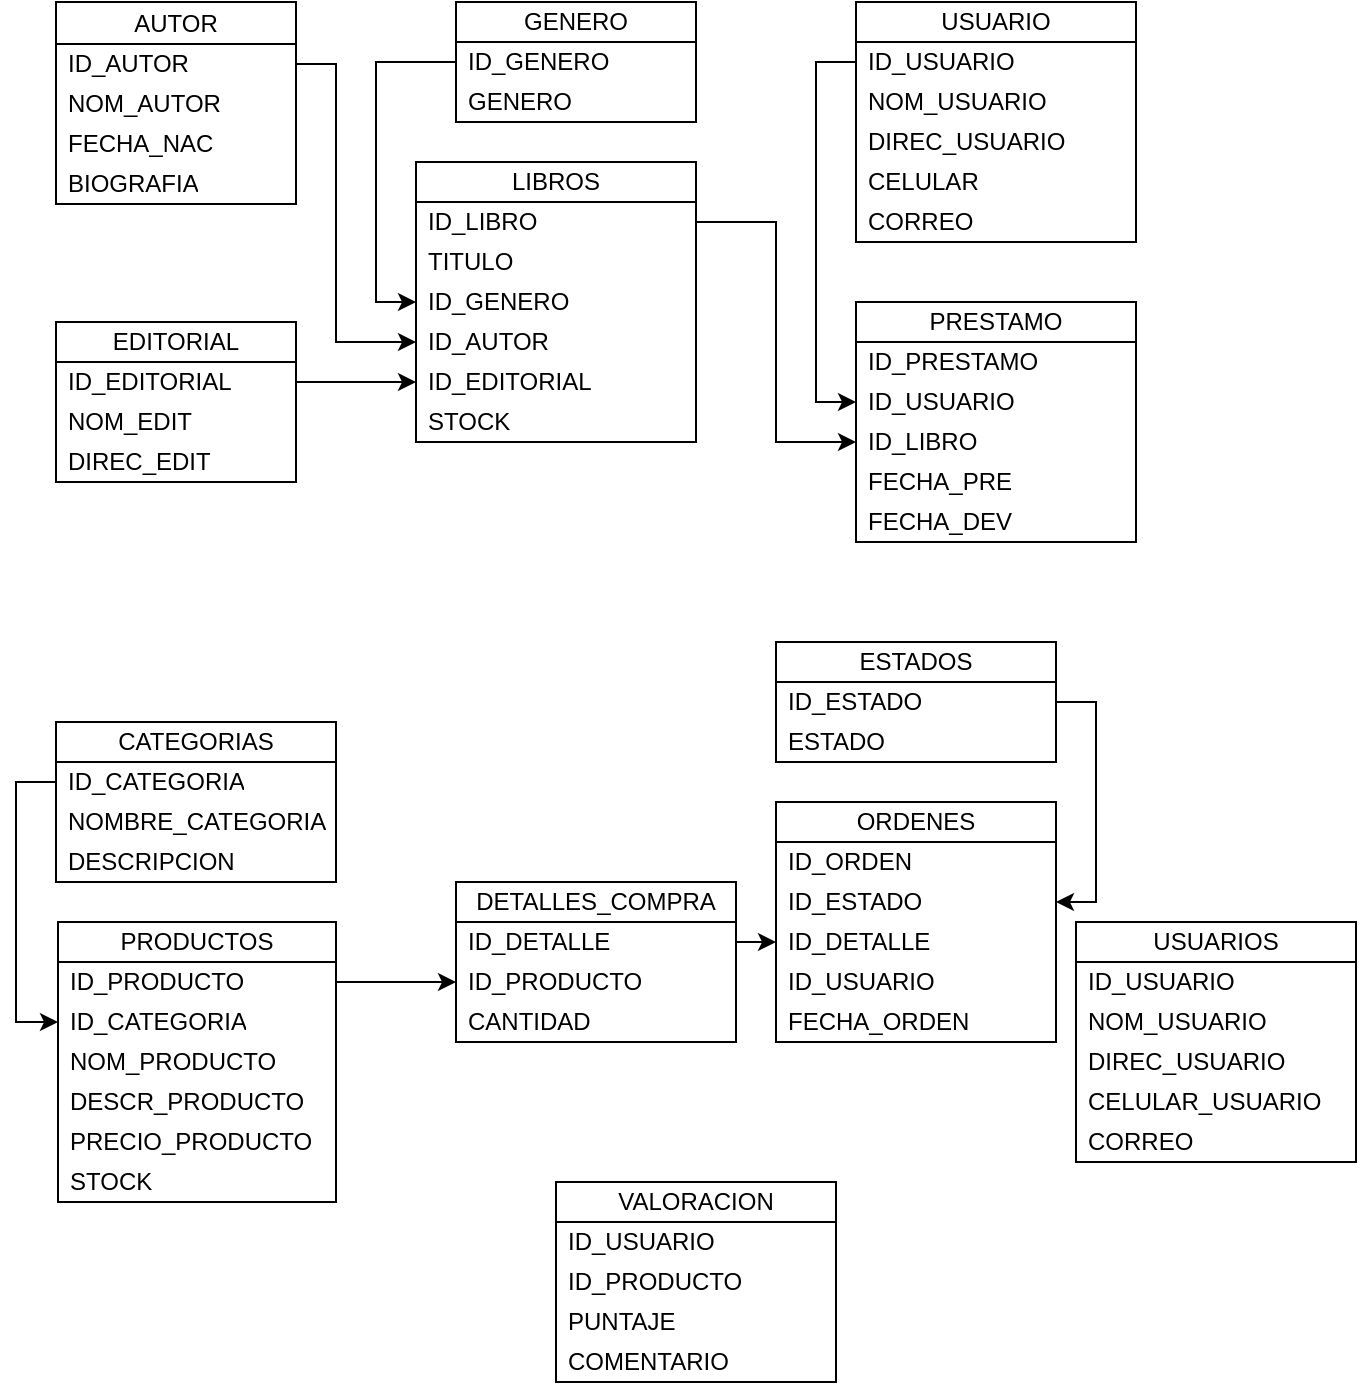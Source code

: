 <mxfile version="21.1.7" type="github">
  <diagram name="Página-1" id="Jg9sq6ZWYDZWG7IJHIOj">
    <mxGraphModel dx="880" dy="446" grid="1" gridSize="10" guides="1" tooltips="1" connect="1" arrows="1" fold="1" page="1" pageScale="1" pageWidth="827" pageHeight="1169" math="0" shadow="0">
      <root>
        <mxCell id="0" />
        <mxCell id="1" parent="0" />
        <mxCell id="0mArIqofXq3lNmtWkV4s-7" value="GENERO" style="swimlane;fontStyle=0;childLayout=stackLayout;horizontal=1;startSize=20;horizontalStack=0;resizeParent=1;resizeParentMax=0;resizeLast=0;collapsible=1;marginBottom=0;whiteSpace=wrap;html=1;" vertex="1" parent="1">
          <mxGeometry x="240" width="120" height="60" as="geometry" />
        </mxCell>
        <mxCell id="0mArIqofXq3lNmtWkV4s-8" value="ID_GENERO" style="text;strokeColor=none;fillColor=none;align=left;verticalAlign=middle;spacingLeft=4;spacingRight=4;overflow=hidden;points=[[0,0.5],[1,0.5]];portConstraint=eastwest;rotatable=0;whiteSpace=wrap;html=1;" vertex="1" parent="0mArIqofXq3lNmtWkV4s-7">
          <mxGeometry y="20" width="120" height="20" as="geometry" />
        </mxCell>
        <mxCell id="0mArIqofXq3lNmtWkV4s-9" value="GENERO" style="text;strokeColor=none;fillColor=none;align=left;verticalAlign=middle;spacingLeft=4;spacingRight=4;overflow=hidden;points=[[0,0.5],[1,0.5]];portConstraint=eastwest;rotatable=0;whiteSpace=wrap;html=1;" vertex="1" parent="0mArIqofXq3lNmtWkV4s-7">
          <mxGeometry y="40" width="120" height="20" as="geometry" />
        </mxCell>
        <mxCell id="0mArIqofXq3lNmtWkV4s-11" value="EDITORIAL" style="swimlane;fontStyle=0;childLayout=stackLayout;horizontal=1;startSize=20;horizontalStack=0;resizeParent=1;resizeParentMax=0;resizeLast=0;collapsible=1;marginBottom=0;whiteSpace=wrap;html=1;" vertex="1" parent="1">
          <mxGeometry x="40" y="160" width="120" height="80" as="geometry" />
        </mxCell>
        <mxCell id="0mArIqofXq3lNmtWkV4s-14" value="ID_EDITORIAL" style="text;strokeColor=none;fillColor=none;align=left;verticalAlign=middle;spacingLeft=4;spacingRight=4;overflow=hidden;points=[[0,0.5],[1,0.5]];portConstraint=eastwest;rotatable=0;whiteSpace=wrap;html=1;" vertex="1" parent="0mArIqofXq3lNmtWkV4s-11">
          <mxGeometry y="20" width="120" height="20" as="geometry" />
        </mxCell>
        <mxCell id="0mArIqofXq3lNmtWkV4s-12" value="NOM_EDIT" style="text;strokeColor=none;fillColor=none;align=left;verticalAlign=middle;spacingLeft=4;spacingRight=4;overflow=hidden;points=[[0,0.5],[1,0.5]];portConstraint=eastwest;rotatable=0;whiteSpace=wrap;html=1;" vertex="1" parent="0mArIqofXq3lNmtWkV4s-11">
          <mxGeometry y="40" width="120" height="20" as="geometry" />
        </mxCell>
        <mxCell id="0mArIqofXq3lNmtWkV4s-13" value="DIREC_EDIT" style="text;strokeColor=none;fillColor=none;align=left;verticalAlign=middle;spacingLeft=4;spacingRight=4;overflow=hidden;points=[[0,0.5],[1,0.5]];portConstraint=eastwest;rotatable=0;whiteSpace=wrap;html=1;" vertex="1" parent="0mArIqofXq3lNmtWkV4s-11">
          <mxGeometry y="60" width="120" height="20" as="geometry" />
        </mxCell>
        <mxCell id="0mArIqofXq3lNmtWkV4s-23" value="USUARIO" style="swimlane;fontStyle=0;childLayout=stackLayout;horizontal=1;startSize=20;horizontalStack=0;resizeParent=1;resizeParentMax=0;resizeLast=0;collapsible=1;marginBottom=0;whiteSpace=wrap;html=1;" vertex="1" parent="1">
          <mxGeometry x="440" width="140" height="120" as="geometry" />
        </mxCell>
        <mxCell id="0mArIqofXq3lNmtWkV4s-24" value="ID_USUARIO" style="text;strokeColor=none;fillColor=none;align=left;verticalAlign=middle;spacingLeft=4;spacingRight=4;overflow=hidden;points=[[0,0.5],[1,0.5]];portConstraint=eastwest;rotatable=0;whiteSpace=wrap;html=1;" vertex="1" parent="0mArIqofXq3lNmtWkV4s-23">
          <mxGeometry y="20" width="140" height="20" as="geometry" />
        </mxCell>
        <mxCell id="0mArIqofXq3lNmtWkV4s-25" value="NOM_USUARIO" style="text;strokeColor=none;fillColor=none;align=left;verticalAlign=middle;spacingLeft=4;spacingRight=4;overflow=hidden;points=[[0,0.5],[1,0.5]];portConstraint=eastwest;rotatable=0;whiteSpace=wrap;html=1;" vertex="1" parent="0mArIqofXq3lNmtWkV4s-23">
          <mxGeometry y="40" width="140" height="20" as="geometry" />
        </mxCell>
        <mxCell id="0mArIqofXq3lNmtWkV4s-26" value="DIREC_USUARIO" style="text;strokeColor=none;fillColor=none;align=left;verticalAlign=middle;spacingLeft=4;spacingRight=4;overflow=hidden;points=[[0,0.5],[1,0.5]];portConstraint=eastwest;rotatable=0;whiteSpace=wrap;html=1;" vertex="1" parent="0mArIqofXq3lNmtWkV4s-23">
          <mxGeometry y="60" width="140" height="20" as="geometry" />
        </mxCell>
        <mxCell id="0mArIqofXq3lNmtWkV4s-39" value="CELULAR" style="text;strokeColor=none;fillColor=none;align=left;verticalAlign=middle;spacingLeft=4;spacingRight=4;overflow=hidden;points=[[0,0.5],[1,0.5]];portConstraint=eastwest;rotatable=0;whiteSpace=wrap;html=1;" vertex="1" parent="0mArIqofXq3lNmtWkV4s-23">
          <mxGeometry y="80" width="140" height="20" as="geometry" />
        </mxCell>
        <mxCell id="0mArIqofXq3lNmtWkV4s-38" value="CORREO" style="text;strokeColor=none;fillColor=none;align=left;verticalAlign=middle;spacingLeft=4;spacingRight=4;overflow=hidden;points=[[0,0.5],[1,0.5]];portConstraint=eastwest;rotatable=0;whiteSpace=wrap;html=1;" vertex="1" parent="0mArIqofXq3lNmtWkV4s-23">
          <mxGeometry y="100" width="140" height="20" as="geometry" />
        </mxCell>
        <mxCell id="0mArIqofXq3lNmtWkV4s-27" value="AUTOR" style="swimlane;fontStyle=0;childLayout=stackLayout;horizontal=1;startSize=21;horizontalStack=0;resizeParent=1;resizeParentMax=0;resizeLast=0;collapsible=1;marginBottom=0;whiteSpace=wrap;html=1;" vertex="1" parent="1">
          <mxGeometry x="40" width="120" height="101" as="geometry" />
        </mxCell>
        <mxCell id="0mArIqofXq3lNmtWkV4s-28" value="ID_AUTOR" style="text;strokeColor=none;fillColor=none;align=left;verticalAlign=middle;spacingLeft=4;spacingRight=4;overflow=hidden;points=[[0,0.5],[1,0.5]];portConstraint=eastwest;rotatable=0;whiteSpace=wrap;html=1;" vertex="1" parent="0mArIqofXq3lNmtWkV4s-27">
          <mxGeometry y="21" width="120" height="20" as="geometry" />
        </mxCell>
        <mxCell id="0mArIqofXq3lNmtWkV4s-29" value="NOM_AUTOR" style="text;strokeColor=none;fillColor=none;align=left;verticalAlign=middle;spacingLeft=4;spacingRight=4;overflow=hidden;points=[[0,0.5],[1,0.5]];portConstraint=eastwest;rotatable=0;whiteSpace=wrap;html=1;" vertex="1" parent="0mArIqofXq3lNmtWkV4s-27">
          <mxGeometry y="41" width="120" height="20" as="geometry" />
        </mxCell>
        <mxCell id="0mArIqofXq3lNmtWkV4s-30" value="FECHA_NAC" style="text;strokeColor=none;fillColor=none;align=left;verticalAlign=middle;spacingLeft=4;spacingRight=4;overflow=hidden;points=[[0,0.5],[1,0.5]];portConstraint=eastwest;rotatable=0;whiteSpace=wrap;html=1;" vertex="1" parent="0mArIqofXq3lNmtWkV4s-27">
          <mxGeometry y="61" width="120" height="20" as="geometry" />
        </mxCell>
        <mxCell id="0mArIqofXq3lNmtWkV4s-37" value="BIOGRAFIA" style="text;strokeColor=none;fillColor=none;align=left;verticalAlign=middle;spacingLeft=4;spacingRight=4;overflow=hidden;points=[[0,0.5],[1,0.5]];portConstraint=eastwest;rotatable=0;whiteSpace=wrap;html=1;" vertex="1" parent="0mArIqofXq3lNmtWkV4s-27">
          <mxGeometry y="81" width="120" height="20" as="geometry" />
        </mxCell>
        <mxCell id="0mArIqofXq3lNmtWkV4s-31" value="LIBROS" style="swimlane;fontStyle=0;childLayout=stackLayout;horizontal=1;startSize=20;horizontalStack=0;resizeParent=1;resizeParentMax=0;resizeLast=0;collapsible=1;marginBottom=0;whiteSpace=wrap;html=1;" vertex="1" parent="1">
          <mxGeometry x="220" y="80" width="140" height="140" as="geometry" />
        </mxCell>
        <mxCell id="0mArIqofXq3lNmtWkV4s-51" value="ID_LIBRO" style="text;strokeColor=none;fillColor=none;align=left;verticalAlign=middle;spacingLeft=4;spacingRight=4;overflow=hidden;points=[[0,0.5],[1,0.5]];portConstraint=eastwest;rotatable=0;whiteSpace=wrap;html=1;" vertex="1" parent="0mArIqofXq3lNmtWkV4s-31">
          <mxGeometry y="20" width="140" height="20" as="geometry" />
        </mxCell>
        <mxCell id="0mArIqofXq3lNmtWkV4s-32" value="TITULO" style="text;strokeColor=none;fillColor=none;align=left;verticalAlign=middle;spacingLeft=4;spacingRight=4;overflow=hidden;points=[[0,0.5],[1,0.5]];portConstraint=eastwest;rotatable=0;whiteSpace=wrap;html=1;" vertex="1" parent="0mArIqofXq3lNmtWkV4s-31">
          <mxGeometry y="40" width="140" height="20" as="geometry" />
        </mxCell>
        <mxCell id="0mArIqofXq3lNmtWkV4s-34" value="ID_GENERO" style="text;strokeColor=none;fillColor=none;align=left;verticalAlign=middle;spacingLeft=4;spacingRight=4;overflow=hidden;points=[[0,0.5],[1,0.5]];portConstraint=eastwest;rotatable=0;whiteSpace=wrap;html=1;" vertex="1" parent="0mArIqofXq3lNmtWkV4s-31">
          <mxGeometry y="60" width="140" height="20" as="geometry" />
        </mxCell>
        <mxCell id="0mArIqofXq3lNmtWkV4s-33" value="ID_AUTOR" style="text;strokeColor=none;fillColor=none;align=left;verticalAlign=middle;spacingLeft=4;spacingRight=4;overflow=hidden;points=[[0,0.5],[1,0.5]];portConstraint=eastwest;rotatable=0;whiteSpace=wrap;html=1;" vertex="1" parent="0mArIqofXq3lNmtWkV4s-31">
          <mxGeometry y="80" width="140" height="20" as="geometry" />
        </mxCell>
        <mxCell id="0mArIqofXq3lNmtWkV4s-36" value="ID_EDITORIAL" style="text;strokeColor=none;fillColor=none;align=left;verticalAlign=middle;spacingLeft=4;spacingRight=4;overflow=hidden;points=[[0,0.5],[1,0.5]];portConstraint=eastwest;rotatable=0;whiteSpace=wrap;html=1;" vertex="1" parent="0mArIqofXq3lNmtWkV4s-31">
          <mxGeometry y="100" width="140" height="20" as="geometry" />
        </mxCell>
        <mxCell id="0mArIqofXq3lNmtWkV4s-35" value="STOCK" style="text;strokeColor=none;fillColor=none;align=left;verticalAlign=middle;spacingLeft=4;spacingRight=4;overflow=hidden;points=[[0,0.5],[1,0.5]];portConstraint=eastwest;rotatable=0;whiteSpace=wrap;html=1;" vertex="1" parent="0mArIqofXq3lNmtWkV4s-31">
          <mxGeometry y="120" width="140" height="20" as="geometry" />
        </mxCell>
        <mxCell id="0mArIqofXq3lNmtWkV4s-41" value="PRESTAMO" style="swimlane;fontStyle=0;childLayout=stackLayout;horizontal=1;startSize=20;horizontalStack=0;resizeParent=1;resizeParentMax=0;resizeLast=0;collapsible=1;marginBottom=0;whiteSpace=wrap;html=1;" vertex="1" parent="1">
          <mxGeometry x="440" y="150" width="140" height="120" as="geometry" />
        </mxCell>
        <mxCell id="0mArIqofXq3lNmtWkV4s-42" value="ID_PRESTAMO" style="text;strokeColor=none;fillColor=none;align=left;verticalAlign=middle;spacingLeft=4;spacingRight=4;overflow=hidden;points=[[0,0.5],[1,0.5]];portConstraint=eastwest;rotatable=0;whiteSpace=wrap;html=1;" vertex="1" parent="0mArIqofXq3lNmtWkV4s-41">
          <mxGeometry y="20" width="140" height="20" as="geometry" />
        </mxCell>
        <mxCell id="0mArIqofXq3lNmtWkV4s-43" value="ID_USUARIO" style="text;strokeColor=none;fillColor=none;align=left;verticalAlign=middle;spacingLeft=4;spacingRight=4;overflow=hidden;points=[[0,0.5],[1,0.5]];portConstraint=eastwest;rotatable=0;whiteSpace=wrap;html=1;" vertex="1" parent="0mArIqofXq3lNmtWkV4s-41">
          <mxGeometry y="40" width="140" height="20" as="geometry" />
        </mxCell>
        <mxCell id="0mArIqofXq3lNmtWkV4s-49" value="ID_LIBRO" style="text;strokeColor=none;fillColor=none;align=left;verticalAlign=middle;spacingLeft=4;spacingRight=4;overflow=hidden;points=[[0,0.5],[1,0.5]];portConstraint=eastwest;rotatable=0;whiteSpace=wrap;html=1;" vertex="1" parent="0mArIqofXq3lNmtWkV4s-41">
          <mxGeometry y="60" width="140" height="20" as="geometry" />
        </mxCell>
        <mxCell id="0mArIqofXq3lNmtWkV4s-44" value="FECHA_PRE" style="text;strokeColor=none;fillColor=none;align=left;verticalAlign=middle;spacingLeft=4;spacingRight=4;overflow=hidden;points=[[0,0.5],[1,0.5]];portConstraint=eastwest;rotatable=0;whiteSpace=wrap;html=1;" vertex="1" parent="0mArIqofXq3lNmtWkV4s-41">
          <mxGeometry y="80" width="140" height="20" as="geometry" />
        </mxCell>
        <mxCell id="0mArIqofXq3lNmtWkV4s-45" value="FECHA_DEV" style="text;strokeColor=none;fillColor=none;align=left;verticalAlign=middle;spacingLeft=4;spacingRight=4;overflow=hidden;points=[[0,0.5],[1,0.5]];portConstraint=eastwest;rotatable=0;whiteSpace=wrap;html=1;" vertex="1" parent="0mArIqofXq3lNmtWkV4s-41">
          <mxGeometry y="100" width="140" height="20" as="geometry" />
        </mxCell>
        <mxCell id="0mArIqofXq3lNmtWkV4s-53" style="edgeStyle=orthogonalEdgeStyle;rounded=0;orthogonalLoop=1;jettySize=auto;html=1;exitX=1;exitY=0.5;exitDx=0;exitDy=0;entryX=0;entryY=0.5;entryDx=0;entryDy=0;" edge="1" parent="1" source="0mArIqofXq3lNmtWkV4s-28" target="0mArIqofXq3lNmtWkV4s-33">
          <mxGeometry relative="1" as="geometry">
            <Array as="points">
              <mxPoint x="180" y="31" />
              <mxPoint x="180" y="170" />
            </Array>
          </mxGeometry>
        </mxCell>
        <mxCell id="0mArIqofXq3lNmtWkV4s-54" style="edgeStyle=orthogonalEdgeStyle;rounded=0;orthogonalLoop=1;jettySize=auto;html=1;exitX=1;exitY=0.5;exitDx=0;exitDy=0;entryX=0;entryY=0.5;entryDx=0;entryDy=0;" edge="1" parent="1" source="0mArIqofXq3lNmtWkV4s-14" target="0mArIqofXq3lNmtWkV4s-36">
          <mxGeometry relative="1" as="geometry" />
        </mxCell>
        <mxCell id="0mArIqofXq3lNmtWkV4s-55" style="edgeStyle=orthogonalEdgeStyle;rounded=0;orthogonalLoop=1;jettySize=auto;html=1;exitX=0;exitY=0.5;exitDx=0;exitDy=0;entryX=0;entryY=0.5;entryDx=0;entryDy=0;" edge="1" parent="1" source="0mArIqofXq3lNmtWkV4s-8" target="0mArIqofXq3lNmtWkV4s-34">
          <mxGeometry relative="1" as="geometry" />
        </mxCell>
        <mxCell id="0mArIqofXq3lNmtWkV4s-56" style="edgeStyle=orthogonalEdgeStyle;rounded=0;orthogonalLoop=1;jettySize=auto;html=1;exitX=0;exitY=0.5;exitDx=0;exitDy=0;entryX=0;entryY=0.5;entryDx=0;entryDy=0;" edge="1" parent="1" source="0mArIqofXq3lNmtWkV4s-24" target="0mArIqofXq3lNmtWkV4s-43">
          <mxGeometry relative="1" as="geometry" />
        </mxCell>
        <mxCell id="0mArIqofXq3lNmtWkV4s-57" style="edgeStyle=orthogonalEdgeStyle;rounded=0;orthogonalLoop=1;jettySize=auto;html=1;exitX=1;exitY=0.5;exitDx=0;exitDy=0;entryX=0;entryY=0.5;entryDx=0;entryDy=0;" edge="1" parent="1" source="0mArIqofXq3lNmtWkV4s-51" target="0mArIqofXq3lNmtWkV4s-49">
          <mxGeometry relative="1" as="geometry" />
        </mxCell>
        <mxCell id="0mArIqofXq3lNmtWkV4s-58" value="PRODUCTOS" style="swimlane;fontStyle=0;childLayout=stackLayout;horizontal=1;startSize=20;horizontalStack=0;resizeParent=1;resizeParentMax=0;resizeLast=0;collapsible=1;marginBottom=0;whiteSpace=wrap;html=1;" vertex="1" parent="1">
          <mxGeometry x="41" y="460" width="139" height="140" as="geometry" />
        </mxCell>
        <mxCell id="0mArIqofXq3lNmtWkV4s-59" value="ID_PRODUCTO" style="text;strokeColor=none;fillColor=none;align=left;verticalAlign=middle;spacingLeft=4;spacingRight=4;overflow=hidden;points=[[0,0.5],[1,0.5]];portConstraint=eastwest;rotatable=0;whiteSpace=wrap;html=1;" vertex="1" parent="0mArIqofXq3lNmtWkV4s-58">
          <mxGeometry y="20" width="139" height="20" as="geometry" />
        </mxCell>
        <mxCell id="0mArIqofXq3lNmtWkV4s-124" value="ID_CATEGORIA" style="text;strokeColor=none;fillColor=none;align=left;verticalAlign=middle;spacingLeft=4;spacingRight=4;overflow=hidden;points=[[0,0.5],[1,0.5]];portConstraint=eastwest;rotatable=0;whiteSpace=wrap;html=1;" vertex="1" parent="0mArIqofXq3lNmtWkV4s-58">
          <mxGeometry y="40" width="139" height="20" as="geometry" />
        </mxCell>
        <mxCell id="0mArIqofXq3lNmtWkV4s-104" value="NOM_PRODUCTO" style="text;strokeColor=none;fillColor=none;align=left;verticalAlign=middle;spacingLeft=4;spacingRight=4;overflow=hidden;points=[[0,0.5],[1,0.5]];portConstraint=eastwest;rotatable=0;whiteSpace=wrap;html=1;" vertex="1" parent="0mArIqofXq3lNmtWkV4s-58">
          <mxGeometry y="60" width="139" height="20" as="geometry" />
        </mxCell>
        <mxCell id="0mArIqofXq3lNmtWkV4s-103" value="DESCR_PRODUCTO" style="text;strokeColor=none;fillColor=none;align=left;verticalAlign=middle;spacingLeft=4;spacingRight=4;overflow=hidden;points=[[0,0.5],[1,0.5]];portConstraint=eastwest;rotatable=0;whiteSpace=wrap;html=1;" vertex="1" parent="0mArIqofXq3lNmtWkV4s-58">
          <mxGeometry y="80" width="139" height="20" as="geometry" />
        </mxCell>
        <mxCell id="0mArIqofXq3lNmtWkV4s-102" value="PRECIO_PRODUCTO" style="text;strokeColor=none;fillColor=none;align=left;verticalAlign=middle;spacingLeft=4;spacingRight=4;overflow=hidden;points=[[0,0.5],[1,0.5]];portConstraint=eastwest;rotatable=0;whiteSpace=wrap;html=1;" vertex="1" parent="0mArIqofXq3lNmtWkV4s-58">
          <mxGeometry y="100" width="139" height="20" as="geometry" />
        </mxCell>
        <mxCell id="0mArIqofXq3lNmtWkV4s-119" value="STOCK" style="text;strokeColor=none;fillColor=none;align=left;verticalAlign=middle;spacingLeft=4;spacingRight=4;overflow=hidden;points=[[0,0.5],[1,0.5]];portConstraint=eastwest;rotatable=0;whiteSpace=wrap;html=1;" vertex="1" parent="0mArIqofXq3lNmtWkV4s-58">
          <mxGeometry y="120" width="139" height="20" as="geometry" />
        </mxCell>
        <mxCell id="0mArIqofXq3lNmtWkV4s-62" value="CATEGORIAS" style="swimlane;fontStyle=0;childLayout=stackLayout;horizontal=1;startSize=20;horizontalStack=0;resizeParent=1;resizeParentMax=0;resizeLast=0;collapsible=1;marginBottom=0;whiteSpace=wrap;html=1;" vertex="1" parent="1">
          <mxGeometry x="40" y="360" width="140" height="80" as="geometry" />
        </mxCell>
        <mxCell id="0mArIqofXq3lNmtWkV4s-63" value="ID_CATEGORIA" style="text;strokeColor=none;fillColor=none;align=left;verticalAlign=middle;spacingLeft=4;spacingRight=4;overflow=hidden;points=[[0,0.5],[1,0.5]];portConstraint=eastwest;rotatable=0;whiteSpace=wrap;html=1;" vertex="1" parent="0mArIqofXq3lNmtWkV4s-62">
          <mxGeometry y="20" width="140" height="20" as="geometry" />
        </mxCell>
        <mxCell id="0mArIqofXq3lNmtWkV4s-64" value="NOMBRE_CATEGORIA" style="text;strokeColor=none;fillColor=none;align=left;verticalAlign=middle;spacingLeft=4;spacingRight=4;overflow=hidden;points=[[0,0.5],[1,0.5]];portConstraint=eastwest;rotatable=0;whiteSpace=wrap;html=1;" vertex="1" parent="0mArIqofXq3lNmtWkV4s-62">
          <mxGeometry y="40" width="140" height="20" as="geometry" />
        </mxCell>
        <mxCell id="0mArIqofXq3lNmtWkV4s-105" value="DESCRIPCION" style="text;strokeColor=none;fillColor=none;align=left;verticalAlign=middle;spacingLeft=4;spacingRight=4;overflow=hidden;points=[[0,0.5],[1,0.5]];portConstraint=eastwest;rotatable=0;whiteSpace=wrap;html=1;" vertex="1" parent="0mArIqofXq3lNmtWkV4s-62">
          <mxGeometry y="60" width="140" height="20" as="geometry" />
        </mxCell>
        <mxCell id="0mArIqofXq3lNmtWkV4s-66" value="USUARIOS" style="swimlane;fontStyle=0;childLayout=stackLayout;horizontal=1;startSize=20;horizontalStack=0;resizeParent=1;resizeParentMax=0;resizeLast=0;collapsible=1;marginBottom=0;whiteSpace=wrap;html=1;" vertex="1" parent="1">
          <mxGeometry x="550" y="460" width="140" height="120" as="geometry" />
        </mxCell>
        <mxCell id="0mArIqofXq3lNmtWkV4s-130" value="ID_USUARIO" style="text;strokeColor=none;fillColor=none;align=left;verticalAlign=middle;spacingLeft=4;spacingRight=4;overflow=hidden;points=[[0,0.5],[1,0.5]];portConstraint=eastwest;rotatable=0;whiteSpace=wrap;html=1;" vertex="1" parent="0mArIqofXq3lNmtWkV4s-66">
          <mxGeometry y="20" width="140" height="20" as="geometry" />
        </mxCell>
        <mxCell id="0mArIqofXq3lNmtWkV4s-67" value="NOM_USUARIO" style="text;strokeColor=none;fillColor=none;align=left;verticalAlign=middle;spacingLeft=4;spacingRight=4;overflow=hidden;points=[[0,0.5],[1,0.5]];portConstraint=eastwest;rotatable=0;whiteSpace=wrap;html=1;" vertex="1" parent="0mArIqofXq3lNmtWkV4s-66">
          <mxGeometry y="40" width="140" height="20" as="geometry" />
        </mxCell>
        <mxCell id="0mArIqofXq3lNmtWkV4s-68" value="DIREC_USUARIO" style="text;strokeColor=none;fillColor=none;align=left;verticalAlign=middle;spacingLeft=4;spacingRight=4;overflow=hidden;points=[[0,0.5],[1,0.5]];portConstraint=eastwest;rotatable=0;whiteSpace=wrap;html=1;" vertex="1" parent="0mArIqofXq3lNmtWkV4s-66">
          <mxGeometry y="60" width="140" height="20" as="geometry" />
        </mxCell>
        <mxCell id="0mArIqofXq3lNmtWkV4s-69" value="CELULAR_USUARIO" style="text;strokeColor=none;fillColor=none;align=left;verticalAlign=middle;spacingLeft=4;spacingRight=4;overflow=hidden;points=[[0,0.5],[1,0.5]];portConstraint=eastwest;rotatable=0;whiteSpace=wrap;html=1;" vertex="1" parent="0mArIqofXq3lNmtWkV4s-66">
          <mxGeometry y="80" width="140" height="20" as="geometry" />
        </mxCell>
        <mxCell id="0mArIqofXq3lNmtWkV4s-108" value="CORREO" style="text;strokeColor=none;fillColor=none;align=left;verticalAlign=middle;spacingLeft=4;spacingRight=4;overflow=hidden;points=[[0,0.5],[1,0.5]];portConstraint=eastwest;rotatable=0;whiteSpace=wrap;html=1;" vertex="1" parent="0mArIqofXq3lNmtWkV4s-66">
          <mxGeometry y="100" width="140" height="20" as="geometry" />
        </mxCell>
        <mxCell id="0mArIqofXq3lNmtWkV4s-70" value="ORDENES" style="swimlane;fontStyle=0;childLayout=stackLayout;horizontal=1;startSize=20;horizontalStack=0;resizeParent=1;resizeParentMax=0;resizeLast=0;collapsible=1;marginBottom=0;whiteSpace=wrap;html=1;" vertex="1" parent="1">
          <mxGeometry x="400" y="400" width="140" height="120" as="geometry" />
        </mxCell>
        <mxCell id="0mArIqofXq3lNmtWkV4s-71" value="ID_ORDEN" style="text;strokeColor=none;fillColor=none;align=left;verticalAlign=middle;spacingLeft=4;spacingRight=4;overflow=hidden;points=[[0,0.5],[1,0.5]];portConstraint=eastwest;rotatable=0;whiteSpace=wrap;html=1;" vertex="1" parent="0mArIqofXq3lNmtWkV4s-70">
          <mxGeometry y="20" width="140" height="20" as="geometry" />
        </mxCell>
        <mxCell id="0mArIqofXq3lNmtWkV4s-117" value="ID_ESTADO" style="text;strokeColor=none;fillColor=none;align=left;verticalAlign=middle;spacingLeft=4;spacingRight=4;overflow=hidden;points=[[0,0.5],[1,0.5]];portConstraint=eastwest;rotatable=0;whiteSpace=wrap;html=1;" vertex="1" parent="0mArIqofXq3lNmtWkV4s-70">
          <mxGeometry y="40" width="140" height="20" as="geometry" />
        </mxCell>
        <mxCell id="0mArIqofXq3lNmtWkV4s-72" value="ID_DETALLE" style="text;strokeColor=none;fillColor=none;align=left;verticalAlign=middle;spacingLeft=4;spacingRight=4;overflow=hidden;points=[[0,0.5],[1,0.5]];portConstraint=eastwest;rotatable=0;whiteSpace=wrap;html=1;" vertex="1" parent="0mArIqofXq3lNmtWkV4s-70">
          <mxGeometry y="60" width="140" height="20" as="geometry" />
        </mxCell>
        <mxCell id="0mArIqofXq3lNmtWkV4s-73" value="ID_USUARIO" style="text;strokeColor=none;fillColor=none;align=left;verticalAlign=middle;spacingLeft=4;spacingRight=4;overflow=hidden;points=[[0,0.5],[1,0.5]];portConstraint=eastwest;rotatable=0;whiteSpace=wrap;html=1;" vertex="1" parent="0mArIqofXq3lNmtWkV4s-70">
          <mxGeometry y="80" width="140" height="20" as="geometry" />
        </mxCell>
        <mxCell id="0mArIqofXq3lNmtWkV4s-118" value="FECHA_ORDEN" style="text;strokeColor=none;fillColor=none;align=left;verticalAlign=middle;spacingLeft=4;spacingRight=4;overflow=hidden;points=[[0,0.5],[1,0.5]];portConstraint=eastwest;rotatable=0;whiteSpace=wrap;html=1;" vertex="1" parent="0mArIqofXq3lNmtWkV4s-70">
          <mxGeometry y="100" width="140" height="20" as="geometry" />
        </mxCell>
        <mxCell id="0mArIqofXq3lNmtWkV4s-74" value="ESTADOS" style="swimlane;fontStyle=0;childLayout=stackLayout;horizontal=1;startSize=20;horizontalStack=0;resizeParent=1;resizeParentMax=0;resizeLast=0;collapsible=1;marginBottom=0;whiteSpace=wrap;html=1;" vertex="1" parent="1">
          <mxGeometry x="400" y="320" width="140" height="60" as="geometry" />
        </mxCell>
        <mxCell id="0mArIqofXq3lNmtWkV4s-75" value="ID_ESTADO" style="text;strokeColor=none;fillColor=none;align=left;verticalAlign=middle;spacingLeft=4;spacingRight=4;overflow=hidden;points=[[0,0.5],[1,0.5]];portConstraint=eastwest;rotatable=0;whiteSpace=wrap;html=1;" vertex="1" parent="0mArIqofXq3lNmtWkV4s-74">
          <mxGeometry y="20" width="140" height="20" as="geometry" />
        </mxCell>
        <mxCell id="0mArIqofXq3lNmtWkV4s-76" value="ESTADO" style="text;strokeColor=none;fillColor=none;align=left;verticalAlign=middle;spacingLeft=4;spacingRight=4;overflow=hidden;points=[[0,0.5],[1,0.5]];portConstraint=eastwest;rotatable=0;whiteSpace=wrap;html=1;" vertex="1" parent="0mArIqofXq3lNmtWkV4s-74">
          <mxGeometry y="40" width="140" height="20" as="geometry" />
        </mxCell>
        <mxCell id="0mArIqofXq3lNmtWkV4s-78" value="DETALLES_COMPRA" style="swimlane;fontStyle=0;childLayout=stackLayout;horizontal=1;startSize=20;horizontalStack=0;resizeParent=1;resizeParentMax=0;resizeLast=0;collapsible=1;marginBottom=0;whiteSpace=wrap;html=1;" vertex="1" parent="1">
          <mxGeometry x="240" y="440" width="140" height="80" as="geometry" />
        </mxCell>
        <mxCell id="0mArIqofXq3lNmtWkV4s-79" value="ID_DETALLE" style="text;strokeColor=none;fillColor=none;align=left;verticalAlign=middle;spacingLeft=4;spacingRight=4;overflow=hidden;points=[[0,0.5],[1,0.5]];portConstraint=eastwest;rotatable=0;whiteSpace=wrap;html=1;" vertex="1" parent="0mArIqofXq3lNmtWkV4s-78">
          <mxGeometry y="20" width="140" height="20" as="geometry" />
        </mxCell>
        <mxCell id="0mArIqofXq3lNmtWkV4s-80" value="ID_PRODUCTO" style="text;strokeColor=none;fillColor=none;align=left;verticalAlign=middle;spacingLeft=4;spacingRight=4;overflow=hidden;points=[[0,0.5],[1,0.5]];portConstraint=eastwest;rotatable=0;whiteSpace=wrap;html=1;" vertex="1" parent="0mArIqofXq3lNmtWkV4s-78">
          <mxGeometry y="40" width="140" height="20" as="geometry" />
        </mxCell>
        <mxCell id="0mArIqofXq3lNmtWkV4s-81" value="CANTIDAD" style="text;strokeColor=none;fillColor=none;align=left;verticalAlign=middle;spacingLeft=4;spacingRight=4;overflow=hidden;points=[[0,0.5],[1,0.5]];portConstraint=eastwest;rotatable=0;whiteSpace=wrap;html=1;" vertex="1" parent="0mArIqofXq3lNmtWkV4s-78">
          <mxGeometry y="60" width="140" height="20" as="geometry" />
        </mxCell>
        <mxCell id="0mArIqofXq3lNmtWkV4s-82" value="VALORACION" style="swimlane;fontStyle=0;childLayout=stackLayout;horizontal=1;startSize=20;horizontalStack=0;resizeParent=1;resizeParentMax=0;resizeLast=0;collapsible=1;marginBottom=0;whiteSpace=wrap;html=1;" vertex="1" parent="1">
          <mxGeometry x="290" y="590" width="140" height="100" as="geometry" />
        </mxCell>
        <mxCell id="0mArIqofXq3lNmtWkV4s-84" value="ID_USUARIO" style="text;strokeColor=none;fillColor=none;align=left;verticalAlign=middle;spacingLeft=4;spacingRight=4;overflow=hidden;points=[[0,0.5],[1,0.5]];portConstraint=eastwest;rotatable=0;whiteSpace=wrap;html=1;" vertex="1" parent="0mArIqofXq3lNmtWkV4s-82">
          <mxGeometry y="20" width="140" height="20" as="geometry" />
        </mxCell>
        <mxCell id="0mArIqofXq3lNmtWkV4s-83" value="ID_PRODUCTO" style="text;strokeColor=none;fillColor=none;align=left;verticalAlign=middle;spacingLeft=4;spacingRight=4;overflow=hidden;points=[[0,0.5],[1,0.5]];portConstraint=eastwest;rotatable=0;whiteSpace=wrap;html=1;" vertex="1" parent="0mArIqofXq3lNmtWkV4s-82">
          <mxGeometry y="40" width="140" height="20" as="geometry" />
        </mxCell>
        <mxCell id="0mArIqofXq3lNmtWkV4s-122" value="PUNTAJE" style="text;strokeColor=none;fillColor=none;align=left;verticalAlign=middle;spacingLeft=4;spacingRight=4;overflow=hidden;points=[[0,0.5],[1,0.5]];portConstraint=eastwest;rotatable=0;whiteSpace=wrap;html=1;" vertex="1" parent="0mArIqofXq3lNmtWkV4s-82">
          <mxGeometry y="60" width="140" height="20" as="geometry" />
        </mxCell>
        <mxCell id="0mArIqofXq3lNmtWkV4s-85" value="COMENTARIO" style="text;strokeColor=none;fillColor=none;align=left;verticalAlign=middle;spacingLeft=4;spacingRight=4;overflow=hidden;points=[[0,0.5],[1,0.5]];portConstraint=eastwest;rotatable=0;whiteSpace=wrap;html=1;" vertex="1" parent="0mArIqofXq3lNmtWkV4s-82">
          <mxGeometry y="80" width="140" height="20" as="geometry" />
        </mxCell>
        <mxCell id="0mArIqofXq3lNmtWkV4s-125" style="edgeStyle=orthogonalEdgeStyle;rounded=0;orthogonalLoop=1;jettySize=auto;html=1;exitX=1;exitY=0.5;exitDx=0;exitDy=0;entryX=0;entryY=0.5;entryDx=0;entryDy=0;" edge="1" parent="1" source="0mArIqofXq3lNmtWkV4s-59" target="0mArIqofXq3lNmtWkV4s-80">
          <mxGeometry relative="1" as="geometry" />
        </mxCell>
        <mxCell id="0mArIqofXq3lNmtWkV4s-127" style="edgeStyle=orthogonalEdgeStyle;rounded=0;orthogonalLoop=1;jettySize=auto;html=1;exitX=1;exitY=0.5;exitDx=0;exitDy=0;entryX=0;entryY=0.5;entryDx=0;entryDy=0;" edge="1" parent="1" source="0mArIqofXq3lNmtWkV4s-79" target="0mArIqofXq3lNmtWkV4s-72">
          <mxGeometry relative="1" as="geometry" />
        </mxCell>
        <mxCell id="0mArIqofXq3lNmtWkV4s-129" style="edgeStyle=orthogonalEdgeStyle;rounded=0;orthogonalLoop=1;jettySize=auto;html=1;exitX=1;exitY=0.5;exitDx=0;exitDy=0;entryX=1;entryY=0.5;entryDx=0;entryDy=0;" edge="1" parent="1" source="0mArIqofXq3lNmtWkV4s-75" target="0mArIqofXq3lNmtWkV4s-117">
          <mxGeometry relative="1" as="geometry" />
        </mxCell>
        <mxCell id="0mArIqofXq3lNmtWkV4s-131" style="edgeStyle=orthogonalEdgeStyle;rounded=0;orthogonalLoop=1;jettySize=auto;html=1;exitX=0;exitY=0.5;exitDx=0;exitDy=0;entryX=0;entryY=0.5;entryDx=0;entryDy=0;" edge="1" parent="1" source="0mArIqofXq3lNmtWkV4s-63" target="0mArIqofXq3lNmtWkV4s-124">
          <mxGeometry relative="1" as="geometry" />
        </mxCell>
      </root>
    </mxGraphModel>
  </diagram>
</mxfile>
